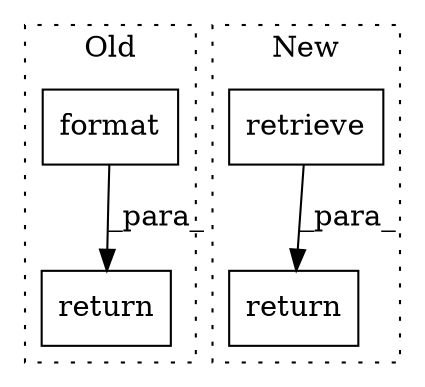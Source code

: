 digraph G {
subgraph cluster0 {
1 [label="return" a="41" s="40592" l="7" shape="box"];
3 [label="format" a="32" s="40644,40737" l="7,1" shape="box"];
label = "Old";
style="dotted";
}
subgraph cluster1 {
2 [label="retrieve" a="32" s="39931,39961" l="9,1" shape="box"];
4 [label="return" a="41" s="39913" l="7" shape="box"];
label = "New";
style="dotted";
}
2 -> 4 [label="_para_"];
3 -> 1 [label="_para_"];
}